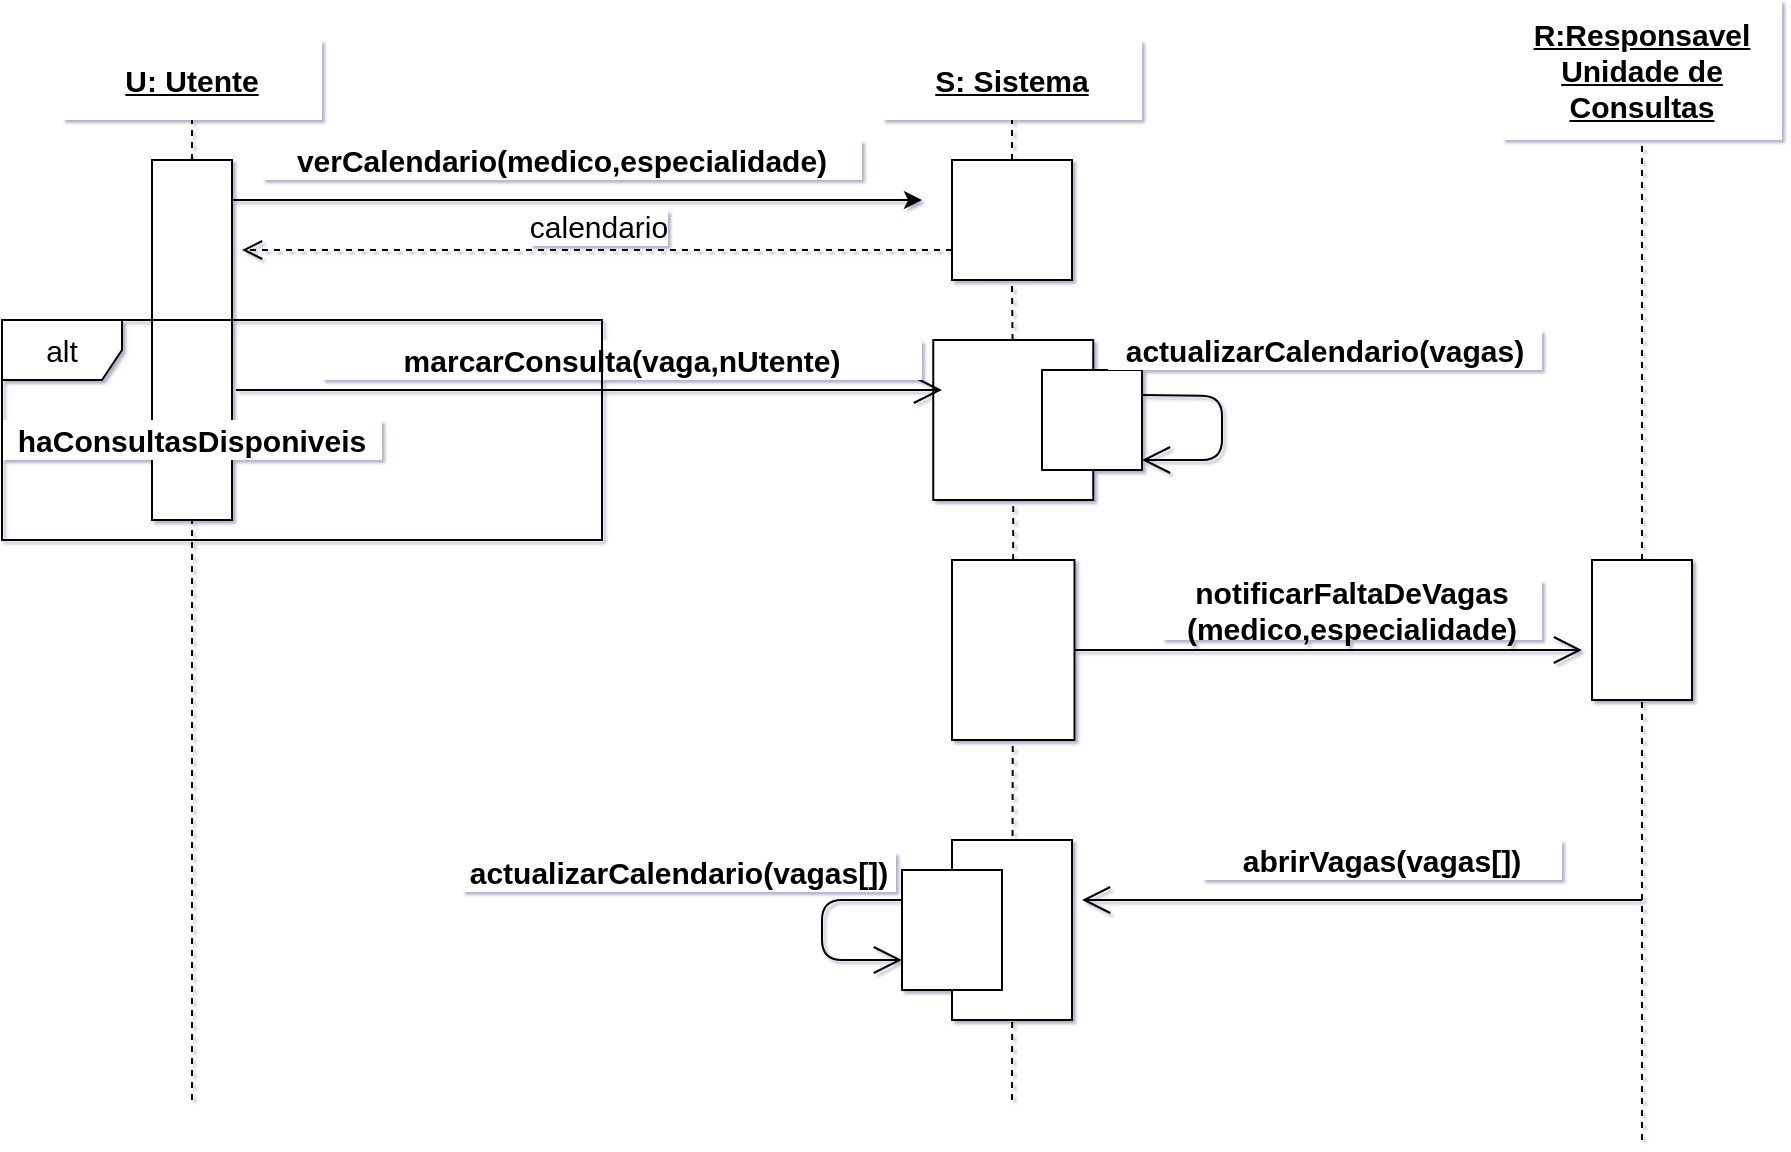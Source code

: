 <mxfile version="14.2.5" type="device"><diagram id="aaD0BYbSEUGuTcD5yiVF" name="Page-1"><mxGraphModel dx="1038" dy="491" grid="1" gridSize="10" guides="1" tooltips="1" connect="1" arrows="1" fold="1" page="1" pageScale="1" pageWidth="1169" pageHeight="827" math="0" shadow="1"><root><mxCell id="0"/><mxCell id="1" parent="0"/><mxCell id="kBTCoadr_9SrCeNs-GGN-1" value="&lt;u&gt;U: Utente&lt;/u&gt;" style="text;html=1;strokeColor=none;align=center;verticalAlign=middle;whiteSpace=wrap;rounded=0;fillColor=#ffffff;fontStyle=1;fontSize=15;" parent="1" vertex="1"><mxGeometry x="80" y="140" width="130" height="40" as="geometry"/></mxCell><mxCell id="kBTCoadr_9SrCeNs-GGN-3" value="&lt;u&gt;S: Sistema&lt;/u&gt;" style="text;html=1;strokeColor=none;align=center;verticalAlign=middle;whiteSpace=wrap;rounded=0;fillColor=#ffffff;fontStyle=1;fontSize=15;" parent="1" vertex="1"><mxGeometry x="490" y="140" width="130" height="40" as="geometry"/></mxCell><mxCell id="kBTCoadr_9SrCeNs-GGN-4" value="&lt;u&gt;R:Responsavel&lt;br&gt;Unidade de Consultas&lt;br&gt;&lt;/u&gt;" style="text;html=1;strokeColor=none;align=center;verticalAlign=middle;whiteSpace=wrap;rounded=0;fillColor=#ffffff;fontStyle=1;fontSize=15;" parent="1" vertex="1"><mxGeometry x="800" y="120" width="140" height="70" as="geometry"/></mxCell><mxCell id="kBTCoadr_9SrCeNs-GGN-5" value="" style="endArrow=none;dashed=1;html=1;fontSize=15;entryX=0.5;entryY=1;entryDx=0;entryDy=0;" parent="1" source="kBTCoadr_9SrCeNs-GGN-16" target="kBTCoadr_9SrCeNs-GGN-1" edge="1"><mxGeometry width="50" height="50" relative="1" as="geometry"><mxPoint x="140" y="670" as="sourcePoint"/><mxPoint x="610" y="320" as="targetPoint"/></mxGeometry></mxCell><mxCell id="kBTCoadr_9SrCeNs-GGN-8" value="" style="endArrow=none;dashed=1;html=1;fontSize=15;entryX=0.5;entryY=1;entryDx=0;entryDy=0;" parent="1" source="kBTCoadr_9SrCeNs-GGN-11" target="kBTCoadr_9SrCeNs-GGN-3" edge="1"><mxGeometry width="50" height="50" relative="1" as="geometry"><mxPoint x="550" y="670" as="sourcePoint"/><mxPoint x="580" y="230" as="targetPoint"/></mxGeometry></mxCell><mxCell id="kBTCoadr_9SrCeNs-GGN-9" value="" style="endArrow=none;dashed=1;html=1;fontSize=15;entryX=0.5;entryY=1;entryDx=0;entryDy=0;" parent="1" source="kBTCoadr_9SrCeNs-GGN-30" target="kBTCoadr_9SrCeNs-GGN-4" edge="1"><mxGeometry width="50" height="50" relative="1" as="geometry"><mxPoint x="870" y="690" as="sourcePoint"/><mxPoint x="610" y="320" as="targetPoint"/></mxGeometry></mxCell><mxCell id="kBTCoadr_9SrCeNs-GGN-10" value="" style="endArrow=classic;html=1;fontSize=15;" parent="1" edge="1"><mxGeometry width="50" height="50" relative="1" as="geometry"><mxPoint x="150" y="220" as="sourcePoint"/><mxPoint x="510" y="220" as="targetPoint"/></mxGeometry></mxCell><mxCell id="kBTCoadr_9SrCeNs-GGN-11" value="" style="rounded=0;whiteSpace=wrap;html=1;fillColor=#ffffff;fontSize=15;" parent="1" vertex="1"><mxGeometry x="525" y="200" width="60" height="60" as="geometry"/></mxCell><mxCell id="kBTCoadr_9SrCeNs-GGN-12" value="" style="endArrow=none;dashed=1;html=1;fontSize=15;entryX=0.5;entryY=1;entryDx=0;entryDy=0;" parent="1" source="kBTCoadr_9SrCeNs-GGN-18" target="kBTCoadr_9SrCeNs-GGN-11" edge="1"><mxGeometry width="50" height="50" relative="1" as="geometry"><mxPoint x="550" y="670" as="sourcePoint"/><mxPoint x="555" y="180" as="targetPoint"/></mxGeometry></mxCell><mxCell id="kBTCoadr_9SrCeNs-GGN-13" value="calendario" style="html=1;verticalAlign=bottom;endArrow=open;dashed=1;endSize=8;fontSize=15;exitX=0;exitY=0.75;exitDx=0;exitDy=0;" parent="1" source="kBTCoadr_9SrCeNs-GGN-11" edge="1"><mxGeometry relative="1" as="geometry"><mxPoint x="600" y="340" as="sourcePoint"/><mxPoint x="170" y="245" as="targetPoint"/></mxGeometry></mxCell><mxCell id="kBTCoadr_9SrCeNs-GGN-14" value="&lt;b&gt;verCalendario(medico,especialidade)&lt;/b&gt;" style="text;html=1;strokeColor=none;align=center;verticalAlign=middle;whiteSpace=wrap;rounded=0;fontSize=15;fillColor=#ffffff;" parent="1" vertex="1"><mxGeometry x="180" y="190" width="300" height="20" as="geometry"/></mxCell><mxCell id="kBTCoadr_9SrCeNs-GGN-16" value="" style="rounded=0;whiteSpace=wrap;html=1;fillColor=#ffffff;fontSize=15;" parent="1" vertex="1"><mxGeometry x="125" y="200" width="40" height="180" as="geometry"/></mxCell><mxCell id="kBTCoadr_9SrCeNs-GGN-17" value="" style="endArrow=none;dashed=1;html=1;fontSize=15;entryX=0.5;entryY=1;entryDx=0;entryDy=0;" parent="1" target="kBTCoadr_9SrCeNs-GGN-16" edge="1"><mxGeometry width="50" height="50" relative="1" as="geometry"><mxPoint x="145" y="670" as="sourcePoint"/><mxPoint x="145" y="180" as="targetPoint"/></mxGeometry></mxCell><mxCell id="kBTCoadr_9SrCeNs-GGN-18" value="" style="whiteSpace=wrap;html=1;aspect=fixed;fillColor=#ffffff;fontSize=15;" parent="1" vertex="1"><mxGeometry x="515.63" y="290" width="80" height="80" as="geometry"/></mxCell><mxCell id="kBTCoadr_9SrCeNs-GGN-19" value="" style="endArrow=none;dashed=1;html=1;fontSize=15;entryX=0.5;entryY=1;entryDx=0;entryDy=0;" parent="1" target="kBTCoadr_9SrCeNs-GGN-18" edge="1"><mxGeometry width="50" height="50" relative="1" as="geometry"><mxPoint x="555" y="670" as="sourcePoint"/><mxPoint x="555" y="260" as="targetPoint"/></mxGeometry></mxCell><mxCell id="kBTCoadr_9SrCeNs-GGN-20" value="" style="endArrow=open;endFill=1;endSize=12;html=1;fontSize=15;" parent="1" edge="1"><mxGeometry width="160" relative="1" as="geometry"><mxPoint x="167" y="315" as="sourcePoint"/><mxPoint x="520" y="315" as="targetPoint"/></mxGeometry></mxCell><mxCell id="kBTCoadr_9SrCeNs-GGN-21" value="&lt;b&gt;marcarConsulta(vaga,nUtente)&lt;/b&gt;" style="text;html=1;strokeColor=none;align=center;verticalAlign=middle;whiteSpace=wrap;rounded=0;fontSize=15;fillColor=#ffffff;" parent="1" vertex="1"><mxGeometry x="210" y="290" width="300" height="20" as="geometry"/></mxCell><mxCell id="kBTCoadr_9SrCeNs-GGN-23" value="&lt;b&gt;haConsultasDisponiveis&lt;/b&gt;" style="text;html=1;strokeColor=none;align=center;verticalAlign=middle;whiteSpace=wrap;rounded=0;fontSize=15;fillColor=#ffffff;" parent="1" vertex="1"><mxGeometry x="50" y="330" width="190" height="20" as="geometry"/></mxCell><mxCell id="kBTCoadr_9SrCeNs-GGN-26" value="" style="rounded=0;whiteSpace=wrap;html=1;fillColor=#ffffff;fontSize=15;" parent="1" vertex="1"><mxGeometry x="525" y="400" width="61.25" height="90" as="geometry"/></mxCell><mxCell id="kBTCoadr_9SrCeNs-GGN-32" value="" style="endArrow=open;endFill=1;endSize=12;html=1;fontSize=15;exitX=1;exitY=0.5;exitDx=0;exitDy=0;" parent="1" source="kBTCoadr_9SrCeNs-GGN-26" edge="1"><mxGeometry width="160" relative="1" as="geometry"><mxPoint x="650" y="450" as="sourcePoint"/><mxPoint x="840" y="445" as="targetPoint"/></mxGeometry></mxCell><mxCell id="kBTCoadr_9SrCeNs-GGN-33" value="&lt;b&gt;notificarFaltaDeVagas&lt;br&gt;(medico,especialidade)&lt;/b&gt;" style="text;html=1;strokeColor=none;align=center;verticalAlign=middle;whiteSpace=wrap;rounded=0;fontSize=15;fillColor=#ffffff;" parent="1" vertex="1"><mxGeometry x="630" y="410" width="190" height="30" as="geometry"/></mxCell><mxCell id="kBTCoadr_9SrCeNs-GGN-30" value="" style="rounded=0;whiteSpace=wrap;html=1;fillColor=#ffffff;fontSize=15;" parent="1" vertex="1"><mxGeometry x="845" y="400" width="50" height="70" as="geometry"/></mxCell><mxCell id="kBTCoadr_9SrCeNs-GGN-34" value="" style="endArrow=none;dashed=1;html=1;fontSize=15;entryX=0.5;entryY=1;entryDx=0;entryDy=0;" parent="1" target="kBTCoadr_9SrCeNs-GGN-30" edge="1"><mxGeometry width="50" height="50" relative="1" as="geometry"><mxPoint x="870" y="690" as="sourcePoint"/><mxPoint x="870" y="190" as="targetPoint"/></mxGeometry></mxCell><mxCell id="kBTCoadr_9SrCeNs-GGN-35" value="" style="endArrow=open;endFill=1;endSize=12;html=1;fontSize=15;" parent="1" edge="1"><mxGeometry width="160" relative="1" as="geometry"><mxPoint x="870" y="570" as="sourcePoint"/><mxPoint x="590" y="570" as="targetPoint"/></mxGeometry></mxCell><mxCell id="kBTCoadr_9SrCeNs-GGN-36" value="&lt;b&gt;abrirVagas(vagas[])&lt;/b&gt;" style="text;html=1;strokeColor=none;align=center;verticalAlign=middle;whiteSpace=wrap;rounded=0;fontSize=15;fillColor=#ffffff;" parent="1" vertex="1"><mxGeometry x="650" y="540" width="180" height="20" as="geometry"/></mxCell><mxCell id="kBTCoadr_9SrCeNs-GGN-37" value="" style="rounded=0;whiteSpace=wrap;html=1;fillColor=#ffffff;fontSize=15;" parent="1" vertex="1"><mxGeometry x="525" y="540" width="60" height="90" as="geometry"/></mxCell><mxCell id="kBTCoadr_9SrCeNs-GGN-38" value="" style="rounded=0;whiteSpace=wrap;html=1;fillColor=#ffffff;fontSize=15;" parent="1" vertex="1"><mxGeometry x="500" y="555" width="50" height="60" as="geometry"/></mxCell><mxCell id="kBTCoadr_9SrCeNs-GGN-39" value="" style="endArrow=open;endFill=1;endSize=12;html=1;fontSize=15;exitX=0;exitY=0.25;exitDx=0;exitDy=0;entryX=0;entryY=0.75;entryDx=0;entryDy=0;" parent="1" source="kBTCoadr_9SrCeNs-GGN-38" target="kBTCoadr_9SrCeNs-GGN-38" edge="1"><mxGeometry width="160" relative="1" as="geometry"><mxPoint x="340" y="450" as="sourcePoint"/><mxPoint x="500" y="450" as="targetPoint"/><Array as="points"><mxPoint x="460" y="570"/><mxPoint x="460" y="600"/></Array></mxGeometry></mxCell><mxCell id="kBTCoadr_9SrCeNs-GGN-40" value="&lt;b&gt;actualizarCalendario(vagas[])&lt;/b&gt;" style="text;html=1;strokeColor=none;align=center;verticalAlign=middle;whiteSpace=wrap;rounded=0;fontSize=15;fillColor=#ffffff;" parent="1" vertex="1"><mxGeometry x="280" y="546" width="217" height="20" as="geometry"/></mxCell><mxCell id="kBTCoadr_9SrCeNs-GGN-41" value="" style="rounded=0;whiteSpace=wrap;html=1;fillColor=#ffffff;fontSize=15;" parent="1" vertex="1"><mxGeometry x="570" y="305" width="50" height="50" as="geometry"/></mxCell><mxCell id="kBTCoadr_9SrCeNs-GGN-42" value="" style="endArrow=open;endFill=1;endSize=12;html=1;fontSize=15;exitX=1;exitY=0.25;exitDx=0;exitDy=0;" parent="1" source="kBTCoadr_9SrCeNs-GGN-41" edge="1"><mxGeometry width="160" relative="1" as="geometry"><mxPoint x="470" y="450" as="sourcePoint"/><mxPoint x="620" y="350" as="targetPoint"/><Array as="points"><mxPoint x="660" y="318"/><mxPoint x="660" y="350"/></Array></mxGeometry></mxCell><mxCell id="kBTCoadr_9SrCeNs-GGN-43" value="&lt;b&gt;actualizarCalendario(vagas)&lt;/b&gt;" style="text;html=1;strokeColor=none;align=center;verticalAlign=middle;whiteSpace=wrap;rounded=0;fontSize=15;fillColor=#ffffff;" parent="1" vertex="1"><mxGeometry x="603" y="285" width="217" height="20" as="geometry"/></mxCell><mxCell id="kBTCoadr_9SrCeNs-GGN-22" value="alt" style="shape=umlFrame;whiteSpace=wrap;html=1;fillColor=#ffffff;fontSize=15;" parent="1" vertex="1"><mxGeometry x="50" y="280" width="300" height="110" as="geometry"/></mxCell></root></mxGraphModel></diagram></mxfile>